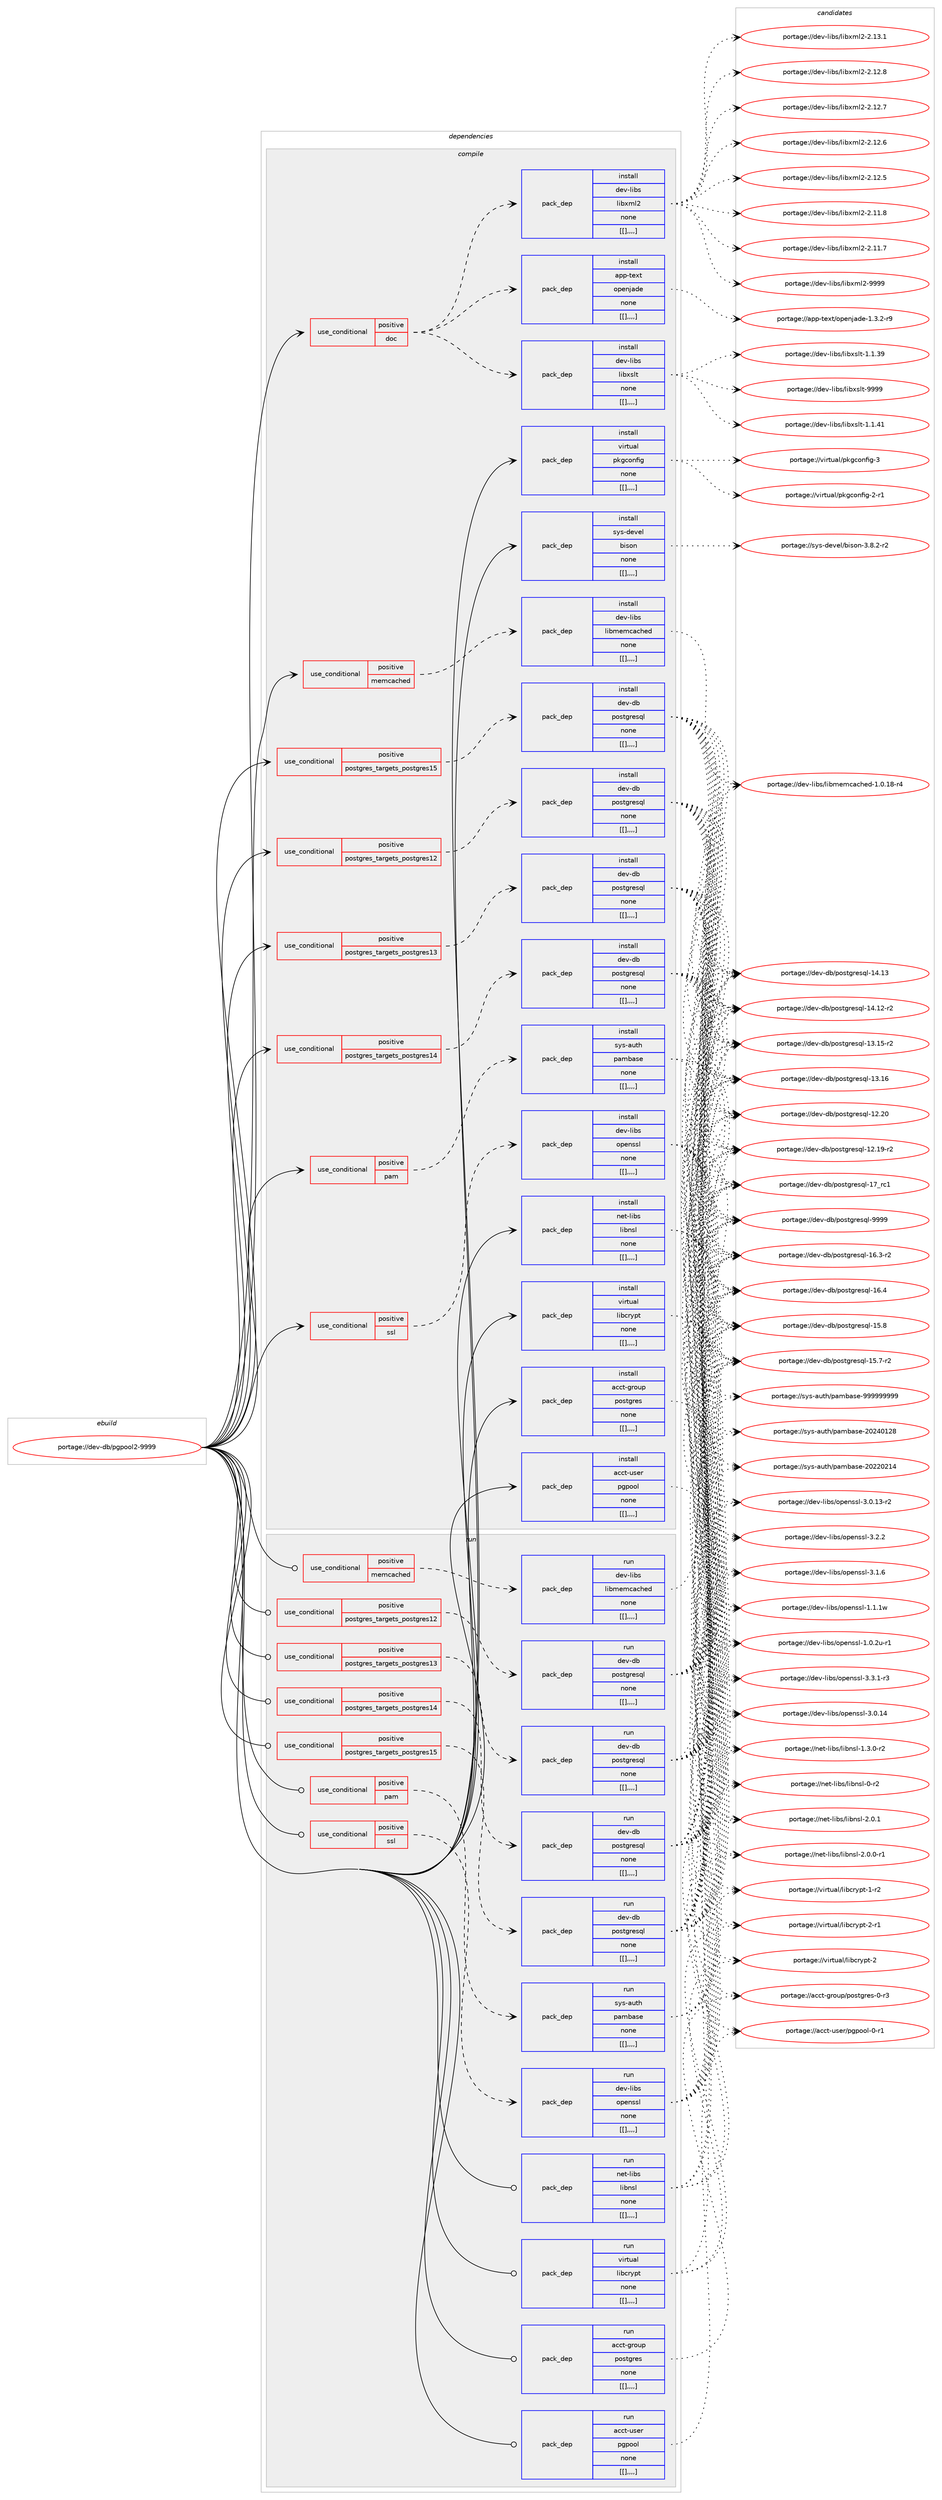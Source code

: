 digraph prolog {

# *************
# Graph options
# *************

newrank=true;
concentrate=true;
compound=true;
graph [rankdir=LR,fontname=Helvetica,fontsize=10,ranksep=1.5];#, ranksep=2.5, nodesep=0.2];
edge  [arrowhead=vee];
node  [fontname=Helvetica,fontsize=10];

# **********
# The ebuild
# **********

subgraph cluster_leftcol {
color=gray;
label=<<i>ebuild</i>>;
id [label="portage://dev-db/pgpool2-9999", color=red, width=4, href="../dev-db/pgpool2-9999.svg"];
}

# ****************
# The dependencies
# ****************

subgraph cluster_midcol {
color=gray;
label=<<i>dependencies</i>>;
subgraph cluster_compile {
fillcolor="#eeeeee";
style=filled;
label=<<i>compile</i>>;
subgraph cond18106 {
dependency68830 [label=<<TABLE BORDER="0" CELLBORDER="1" CELLSPACING="0" CELLPADDING="4"><TR><TD ROWSPAN="3" CELLPADDING="10">use_conditional</TD></TR><TR><TD>positive</TD></TR><TR><TD>doc</TD></TR></TABLE>>, shape=none, color=red];
subgraph pack49779 {
dependency68831 [label=<<TABLE BORDER="0" CELLBORDER="1" CELLSPACING="0" CELLPADDING="4" WIDTH="220"><TR><TD ROWSPAN="6" CELLPADDING="30">pack_dep</TD></TR><TR><TD WIDTH="110">install</TD></TR><TR><TD>app-text</TD></TR><TR><TD>openjade</TD></TR><TR><TD>none</TD></TR><TR><TD>[[],,,,]</TD></TR></TABLE>>, shape=none, color=blue];
}
dependency68830:e -> dependency68831:w [weight=20,style="dashed",arrowhead="vee"];
subgraph pack49780 {
dependency68832 [label=<<TABLE BORDER="0" CELLBORDER="1" CELLSPACING="0" CELLPADDING="4" WIDTH="220"><TR><TD ROWSPAN="6" CELLPADDING="30">pack_dep</TD></TR><TR><TD WIDTH="110">install</TD></TR><TR><TD>dev-libs</TD></TR><TR><TD>libxml2</TD></TR><TR><TD>none</TD></TR><TR><TD>[[],,,,]</TD></TR></TABLE>>, shape=none, color=blue];
}
dependency68830:e -> dependency68832:w [weight=20,style="dashed",arrowhead="vee"];
subgraph pack49781 {
dependency68833 [label=<<TABLE BORDER="0" CELLBORDER="1" CELLSPACING="0" CELLPADDING="4" WIDTH="220"><TR><TD ROWSPAN="6" CELLPADDING="30">pack_dep</TD></TR><TR><TD WIDTH="110">install</TD></TR><TR><TD>dev-libs</TD></TR><TR><TD>libxslt</TD></TR><TR><TD>none</TD></TR><TR><TD>[[],,,,]</TD></TR></TABLE>>, shape=none, color=blue];
}
dependency68830:e -> dependency68833:w [weight=20,style="dashed",arrowhead="vee"];
}
id:e -> dependency68830:w [weight=20,style="solid",arrowhead="vee"];
subgraph cond18107 {
dependency68834 [label=<<TABLE BORDER="0" CELLBORDER="1" CELLSPACING="0" CELLPADDING="4"><TR><TD ROWSPAN="3" CELLPADDING="10">use_conditional</TD></TR><TR><TD>positive</TD></TR><TR><TD>memcached</TD></TR></TABLE>>, shape=none, color=red];
subgraph pack49782 {
dependency68835 [label=<<TABLE BORDER="0" CELLBORDER="1" CELLSPACING="0" CELLPADDING="4" WIDTH="220"><TR><TD ROWSPAN="6" CELLPADDING="30">pack_dep</TD></TR><TR><TD WIDTH="110">install</TD></TR><TR><TD>dev-libs</TD></TR><TR><TD>libmemcached</TD></TR><TR><TD>none</TD></TR><TR><TD>[[],,,,]</TD></TR></TABLE>>, shape=none, color=blue];
}
dependency68834:e -> dependency68835:w [weight=20,style="dashed",arrowhead="vee"];
}
id:e -> dependency68834:w [weight=20,style="solid",arrowhead="vee"];
subgraph cond18108 {
dependency68836 [label=<<TABLE BORDER="0" CELLBORDER="1" CELLSPACING="0" CELLPADDING="4"><TR><TD ROWSPAN="3" CELLPADDING="10">use_conditional</TD></TR><TR><TD>positive</TD></TR><TR><TD>pam</TD></TR></TABLE>>, shape=none, color=red];
subgraph pack49783 {
dependency68837 [label=<<TABLE BORDER="0" CELLBORDER="1" CELLSPACING="0" CELLPADDING="4" WIDTH="220"><TR><TD ROWSPAN="6" CELLPADDING="30">pack_dep</TD></TR><TR><TD WIDTH="110">install</TD></TR><TR><TD>sys-auth</TD></TR><TR><TD>pambase</TD></TR><TR><TD>none</TD></TR><TR><TD>[[],,,,]</TD></TR></TABLE>>, shape=none, color=blue];
}
dependency68836:e -> dependency68837:w [weight=20,style="dashed",arrowhead="vee"];
}
id:e -> dependency68836:w [weight=20,style="solid",arrowhead="vee"];
subgraph cond18109 {
dependency68838 [label=<<TABLE BORDER="0" CELLBORDER="1" CELLSPACING="0" CELLPADDING="4"><TR><TD ROWSPAN="3" CELLPADDING="10">use_conditional</TD></TR><TR><TD>positive</TD></TR><TR><TD>postgres_targets_postgres12</TD></TR></TABLE>>, shape=none, color=red];
subgraph pack49784 {
dependency68839 [label=<<TABLE BORDER="0" CELLBORDER="1" CELLSPACING="0" CELLPADDING="4" WIDTH="220"><TR><TD ROWSPAN="6" CELLPADDING="30">pack_dep</TD></TR><TR><TD WIDTH="110">install</TD></TR><TR><TD>dev-db</TD></TR><TR><TD>postgresql</TD></TR><TR><TD>none</TD></TR><TR><TD>[[],,,,]</TD></TR></TABLE>>, shape=none, color=blue];
}
dependency68838:e -> dependency68839:w [weight=20,style="dashed",arrowhead="vee"];
}
id:e -> dependency68838:w [weight=20,style="solid",arrowhead="vee"];
subgraph cond18110 {
dependency68840 [label=<<TABLE BORDER="0" CELLBORDER="1" CELLSPACING="0" CELLPADDING="4"><TR><TD ROWSPAN="3" CELLPADDING="10">use_conditional</TD></TR><TR><TD>positive</TD></TR><TR><TD>postgres_targets_postgres13</TD></TR></TABLE>>, shape=none, color=red];
subgraph pack49785 {
dependency68841 [label=<<TABLE BORDER="0" CELLBORDER="1" CELLSPACING="0" CELLPADDING="4" WIDTH="220"><TR><TD ROWSPAN="6" CELLPADDING="30">pack_dep</TD></TR><TR><TD WIDTH="110">install</TD></TR><TR><TD>dev-db</TD></TR><TR><TD>postgresql</TD></TR><TR><TD>none</TD></TR><TR><TD>[[],,,,]</TD></TR></TABLE>>, shape=none, color=blue];
}
dependency68840:e -> dependency68841:w [weight=20,style="dashed",arrowhead="vee"];
}
id:e -> dependency68840:w [weight=20,style="solid",arrowhead="vee"];
subgraph cond18111 {
dependency68842 [label=<<TABLE BORDER="0" CELLBORDER="1" CELLSPACING="0" CELLPADDING="4"><TR><TD ROWSPAN="3" CELLPADDING="10">use_conditional</TD></TR><TR><TD>positive</TD></TR><TR><TD>postgres_targets_postgres14</TD></TR></TABLE>>, shape=none, color=red];
subgraph pack49786 {
dependency68843 [label=<<TABLE BORDER="0" CELLBORDER="1" CELLSPACING="0" CELLPADDING="4" WIDTH="220"><TR><TD ROWSPAN="6" CELLPADDING="30">pack_dep</TD></TR><TR><TD WIDTH="110">install</TD></TR><TR><TD>dev-db</TD></TR><TR><TD>postgresql</TD></TR><TR><TD>none</TD></TR><TR><TD>[[],,,,]</TD></TR></TABLE>>, shape=none, color=blue];
}
dependency68842:e -> dependency68843:w [weight=20,style="dashed",arrowhead="vee"];
}
id:e -> dependency68842:w [weight=20,style="solid",arrowhead="vee"];
subgraph cond18112 {
dependency68844 [label=<<TABLE BORDER="0" CELLBORDER="1" CELLSPACING="0" CELLPADDING="4"><TR><TD ROWSPAN="3" CELLPADDING="10">use_conditional</TD></TR><TR><TD>positive</TD></TR><TR><TD>postgres_targets_postgres15</TD></TR></TABLE>>, shape=none, color=red];
subgraph pack49787 {
dependency68845 [label=<<TABLE BORDER="0" CELLBORDER="1" CELLSPACING="0" CELLPADDING="4" WIDTH="220"><TR><TD ROWSPAN="6" CELLPADDING="30">pack_dep</TD></TR><TR><TD WIDTH="110">install</TD></TR><TR><TD>dev-db</TD></TR><TR><TD>postgresql</TD></TR><TR><TD>none</TD></TR><TR><TD>[[],,,,]</TD></TR></TABLE>>, shape=none, color=blue];
}
dependency68844:e -> dependency68845:w [weight=20,style="dashed",arrowhead="vee"];
}
id:e -> dependency68844:w [weight=20,style="solid",arrowhead="vee"];
subgraph cond18113 {
dependency68846 [label=<<TABLE BORDER="0" CELLBORDER="1" CELLSPACING="0" CELLPADDING="4"><TR><TD ROWSPAN="3" CELLPADDING="10">use_conditional</TD></TR><TR><TD>positive</TD></TR><TR><TD>ssl</TD></TR></TABLE>>, shape=none, color=red];
subgraph pack49788 {
dependency68847 [label=<<TABLE BORDER="0" CELLBORDER="1" CELLSPACING="0" CELLPADDING="4" WIDTH="220"><TR><TD ROWSPAN="6" CELLPADDING="30">pack_dep</TD></TR><TR><TD WIDTH="110">install</TD></TR><TR><TD>dev-libs</TD></TR><TR><TD>openssl</TD></TR><TR><TD>none</TD></TR><TR><TD>[[],,,,]</TD></TR></TABLE>>, shape=none, color=blue];
}
dependency68846:e -> dependency68847:w [weight=20,style="dashed",arrowhead="vee"];
}
id:e -> dependency68846:w [weight=20,style="solid",arrowhead="vee"];
subgraph pack49789 {
dependency68848 [label=<<TABLE BORDER="0" CELLBORDER="1" CELLSPACING="0" CELLPADDING="4" WIDTH="220"><TR><TD ROWSPAN="6" CELLPADDING="30">pack_dep</TD></TR><TR><TD WIDTH="110">install</TD></TR><TR><TD>acct-group</TD></TR><TR><TD>postgres</TD></TR><TR><TD>none</TD></TR><TR><TD>[[],,,,]</TD></TR></TABLE>>, shape=none, color=blue];
}
id:e -> dependency68848:w [weight=20,style="solid",arrowhead="vee"];
subgraph pack49790 {
dependency68849 [label=<<TABLE BORDER="0" CELLBORDER="1" CELLSPACING="0" CELLPADDING="4" WIDTH="220"><TR><TD ROWSPAN="6" CELLPADDING="30">pack_dep</TD></TR><TR><TD WIDTH="110">install</TD></TR><TR><TD>acct-user</TD></TR><TR><TD>pgpool</TD></TR><TR><TD>none</TD></TR><TR><TD>[[],,,,]</TD></TR></TABLE>>, shape=none, color=blue];
}
id:e -> dependency68849:w [weight=20,style="solid",arrowhead="vee"];
subgraph pack49791 {
dependency68850 [label=<<TABLE BORDER="0" CELLBORDER="1" CELLSPACING="0" CELLPADDING="4" WIDTH="220"><TR><TD ROWSPAN="6" CELLPADDING="30">pack_dep</TD></TR><TR><TD WIDTH="110">install</TD></TR><TR><TD>net-libs</TD></TR><TR><TD>libnsl</TD></TR><TR><TD>none</TD></TR><TR><TD>[[],,,,]</TD></TR></TABLE>>, shape=none, color=blue];
}
id:e -> dependency68850:w [weight=20,style="solid",arrowhead="vee"];
subgraph pack49792 {
dependency68851 [label=<<TABLE BORDER="0" CELLBORDER="1" CELLSPACING="0" CELLPADDING="4" WIDTH="220"><TR><TD ROWSPAN="6" CELLPADDING="30">pack_dep</TD></TR><TR><TD WIDTH="110">install</TD></TR><TR><TD>sys-devel</TD></TR><TR><TD>bison</TD></TR><TR><TD>none</TD></TR><TR><TD>[[],,,,]</TD></TR></TABLE>>, shape=none, color=blue];
}
id:e -> dependency68851:w [weight=20,style="solid",arrowhead="vee"];
subgraph pack49793 {
dependency68852 [label=<<TABLE BORDER="0" CELLBORDER="1" CELLSPACING="0" CELLPADDING="4" WIDTH="220"><TR><TD ROWSPAN="6" CELLPADDING="30">pack_dep</TD></TR><TR><TD WIDTH="110">install</TD></TR><TR><TD>virtual</TD></TR><TR><TD>libcrypt</TD></TR><TR><TD>none</TD></TR><TR><TD>[[],,,,]</TD></TR></TABLE>>, shape=none, color=blue];
}
id:e -> dependency68852:w [weight=20,style="solid",arrowhead="vee"];
subgraph pack49794 {
dependency68853 [label=<<TABLE BORDER="0" CELLBORDER="1" CELLSPACING="0" CELLPADDING="4" WIDTH="220"><TR><TD ROWSPAN="6" CELLPADDING="30">pack_dep</TD></TR><TR><TD WIDTH="110">install</TD></TR><TR><TD>virtual</TD></TR><TR><TD>pkgconfig</TD></TR><TR><TD>none</TD></TR><TR><TD>[[],,,,]</TD></TR></TABLE>>, shape=none, color=blue];
}
id:e -> dependency68853:w [weight=20,style="solid",arrowhead="vee"];
}
subgraph cluster_compileandrun {
fillcolor="#eeeeee";
style=filled;
label=<<i>compile and run</i>>;
}
subgraph cluster_run {
fillcolor="#eeeeee";
style=filled;
label=<<i>run</i>>;
subgraph cond18114 {
dependency68854 [label=<<TABLE BORDER="0" CELLBORDER="1" CELLSPACING="0" CELLPADDING="4"><TR><TD ROWSPAN="3" CELLPADDING="10">use_conditional</TD></TR><TR><TD>positive</TD></TR><TR><TD>memcached</TD></TR></TABLE>>, shape=none, color=red];
subgraph pack49795 {
dependency68855 [label=<<TABLE BORDER="0" CELLBORDER="1" CELLSPACING="0" CELLPADDING="4" WIDTH="220"><TR><TD ROWSPAN="6" CELLPADDING="30">pack_dep</TD></TR><TR><TD WIDTH="110">run</TD></TR><TR><TD>dev-libs</TD></TR><TR><TD>libmemcached</TD></TR><TR><TD>none</TD></TR><TR><TD>[[],,,,]</TD></TR></TABLE>>, shape=none, color=blue];
}
dependency68854:e -> dependency68855:w [weight=20,style="dashed",arrowhead="vee"];
}
id:e -> dependency68854:w [weight=20,style="solid",arrowhead="odot"];
subgraph cond18115 {
dependency68856 [label=<<TABLE BORDER="0" CELLBORDER="1" CELLSPACING="0" CELLPADDING="4"><TR><TD ROWSPAN="3" CELLPADDING="10">use_conditional</TD></TR><TR><TD>positive</TD></TR><TR><TD>pam</TD></TR></TABLE>>, shape=none, color=red];
subgraph pack49796 {
dependency68857 [label=<<TABLE BORDER="0" CELLBORDER="1" CELLSPACING="0" CELLPADDING="4" WIDTH="220"><TR><TD ROWSPAN="6" CELLPADDING="30">pack_dep</TD></TR><TR><TD WIDTH="110">run</TD></TR><TR><TD>sys-auth</TD></TR><TR><TD>pambase</TD></TR><TR><TD>none</TD></TR><TR><TD>[[],,,,]</TD></TR></TABLE>>, shape=none, color=blue];
}
dependency68856:e -> dependency68857:w [weight=20,style="dashed",arrowhead="vee"];
}
id:e -> dependency68856:w [weight=20,style="solid",arrowhead="odot"];
subgraph cond18116 {
dependency68858 [label=<<TABLE BORDER="0" CELLBORDER="1" CELLSPACING="0" CELLPADDING="4"><TR><TD ROWSPAN="3" CELLPADDING="10">use_conditional</TD></TR><TR><TD>positive</TD></TR><TR><TD>postgres_targets_postgres12</TD></TR></TABLE>>, shape=none, color=red];
subgraph pack49797 {
dependency68859 [label=<<TABLE BORDER="0" CELLBORDER="1" CELLSPACING="0" CELLPADDING="4" WIDTH="220"><TR><TD ROWSPAN="6" CELLPADDING="30">pack_dep</TD></TR><TR><TD WIDTH="110">run</TD></TR><TR><TD>dev-db</TD></TR><TR><TD>postgresql</TD></TR><TR><TD>none</TD></TR><TR><TD>[[],,,,]</TD></TR></TABLE>>, shape=none, color=blue];
}
dependency68858:e -> dependency68859:w [weight=20,style="dashed",arrowhead="vee"];
}
id:e -> dependency68858:w [weight=20,style="solid",arrowhead="odot"];
subgraph cond18117 {
dependency68860 [label=<<TABLE BORDER="0" CELLBORDER="1" CELLSPACING="0" CELLPADDING="4"><TR><TD ROWSPAN="3" CELLPADDING="10">use_conditional</TD></TR><TR><TD>positive</TD></TR><TR><TD>postgres_targets_postgres13</TD></TR></TABLE>>, shape=none, color=red];
subgraph pack49798 {
dependency68861 [label=<<TABLE BORDER="0" CELLBORDER="1" CELLSPACING="0" CELLPADDING="4" WIDTH="220"><TR><TD ROWSPAN="6" CELLPADDING="30">pack_dep</TD></TR><TR><TD WIDTH="110">run</TD></TR><TR><TD>dev-db</TD></TR><TR><TD>postgresql</TD></TR><TR><TD>none</TD></TR><TR><TD>[[],,,,]</TD></TR></TABLE>>, shape=none, color=blue];
}
dependency68860:e -> dependency68861:w [weight=20,style="dashed",arrowhead="vee"];
}
id:e -> dependency68860:w [weight=20,style="solid",arrowhead="odot"];
subgraph cond18118 {
dependency68862 [label=<<TABLE BORDER="0" CELLBORDER="1" CELLSPACING="0" CELLPADDING="4"><TR><TD ROWSPAN="3" CELLPADDING="10">use_conditional</TD></TR><TR><TD>positive</TD></TR><TR><TD>postgres_targets_postgres14</TD></TR></TABLE>>, shape=none, color=red];
subgraph pack49799 {
dependency68863 [label=<<TABLE BORDER="0" CELLBORDER="1" CELLSPACING="0" CELLPADDING="4" WIDTH="220"><TR><TD ROWSPAN="6" CELLPADDING="30">pack_dep</TD></TR><TR><TD WIDTH="110">run</TD></TR><TR><TD>dev-db</TD></TR><TR><TD>postgresql</TD></TR><TR><TD>none</TD></TR><TR><TD>[[],,,,]</TD></TR></TABLE>>, shape=none, color=blue];
}
dependency68862:e -> dependency68863:w [weight=20,style="dashed",arrowhead="vee"];
}
id:e -> dependency68862:w [weight=20,style="solid",arrowhead="odot"];
subgraph cond18119 {
dependency68864 [label=<<TABLE BORDER="0" CELLBORDER="1" CELLSPACING="0" CELLPADDING="4"><TR><TD ROWSPAN="3" CELLPADDING="10">use_conditional</TD></TR><TR><TD>positive</TD></TR><TR><TD>postgres_targets_postgres15</TD></TR></TABLE>>, shape=none, color=red];
subgraph pack49800 {
dependency68865 [label=<<TABLE BORDER="0" CELLBORDER="1" CELLSPACING="0" CELLPADDING="4" WIDTH="220"><TR><TD ROWSPAN="6" CELLPADDING="30">pack_dep</TD></TR><TR><TD WIDTH="110">run</TD></TR><TR><TD>dev-db</TD></TR><TR><TD>postgresql</TD></TR><TR><TD>none</TD></TR><TR><TD>[[],,,,]</TD></TR></TABLE>>, shape=none, color=blue];
}
dependency68864:e -> dependency68865:w [weight=20,style="dashed",arrowhead="vee"];
}
id:e -> dependency68864:w [weight=20,style="solid",arrowhead="odot"];
subgraph cond18120 {
dependency68866 [label=<<TABLE BORDER="0" CELLBORDER="1" CELLSPACING="0" CELLPADDING="4"><TR><TD ROWSPAN="3" CELLPADDING="10">use_conditional</TD></TR><TR><TD>positive</TD></TR><TR><TD>ssl</TD></TR></TABLE>>, shape=none, color=red];
subgraph pack49801 {
dependency68867 [label=<<TABLE BORDER="0" CELLBORDER="1" CELLSPACING="0" CELLPADDING="4" WIDTH="220"><TR><TD ROWSPAN="6" CELLPADDING="30">pack_dep</TD></TR><TR><TD WIDTH="110">run</TD></TR><TR><TD>dev-libs</TD></TR><TR><TD>openssl</TD></TR><TR><TD>none</TD></TR><TR><TD>[[],,,,]</TD></TR></TABLE>>, shape=none, color=blue];
}
dependency68866:e -> dependency68867:w [weight=20,style="dashed",arrowhead="vee"];
}
id:e -> dependency68866:w [weight=20,style="solid",arrowhead="odot"];
subgraph pack49802 {
dependency68868 [label=<<TABLE BORDER="0" CELLBORDER="1" CELLSPACING="0" CELLPADDING="4" WIDTH="220"><TR><TD ROWSPAN="6" CELLPADDING="30">pack_dep</TD></TR><TR><TD WIDTH="110">run</TD></TR><TR><TD>acct-group</TD></TR><TR><TD>postgres</TD></TR><TR><TD>none</TD></TR><TR><TD>[[],,,,]</TD></TR></TABLE>>, shape=none, color=blue];
}
id:e -> dependency68868:w [weight=20,style="solid",arrowhead="odot"];
subgraph pack49803 {
dependency68869 [label=<<TABLE BORDER="0" CELLBORDER="1" CELLSPACING="0" CELLPADDING="4" WIDTH="220"><TR><TD ROWSPAN="6" CELLPADDING="30">pack_dep</TD></TR><TR><TD WIDTH="110">run</TD></TR><TR><TD>acct-user</TD></TR><TR><TD>pgpool</TD></TR><TR><TD>none</TD></TR><TR><TD>[[],,,,]</TD></TR></TABLE>>, shape=none, color=blue];
}
id:e -> dependency68869:w [weight=20,style="solid",arrowhead="odot"];
subgraph pack49804 {
dependency68870 [label=<<TABLE BORDER="0" CELLBORDER="1" CELLSPACING="0" CELLPADDING="4" WIDTH="220"><TR><TD ROWSPAN="6" CELLPADDING="30">pack_dep</TD></TR><TR><TD WIDTH="110">run</TD></TR><TR><TD>net-libs</TD></TR><TR><TD>libnsl</TD></TR><TR><TD>none</TD></TR><TR><TD>[[],,,,]</TD></TR></TABLE>>, shape=none, color=blue];
}
id:e -> dependency68870:w [weight=20,style="solid",arrowhead="odot"];
subgraph pack49805 {
dependency68871 [label=<<TABLE BORDER="0" CELLBORDER="1" CELLSPACING="0" CELLPADDING="4" WIDTH="220"><TR><TD ROWSPAN="6" CELLPADDING="30">pack_dep</TD></TR><TR><TD WIDTH="110">run</TD></TR><TR><TD>virtual</TD></TR><TR><TD>libcrypt</TD></TR><TR><TD>none</TD></TR><TR><TD>[[],,,,]</TD></TR></TABLE>>, shape=none, color=blue];
}
id:e -> dependency68871:w [weight=20,style="solid",arrowhead="odot"];
}
}

# **************
# The candidates
# **************

subgraph cluster_choices {
rank=same;
color=gray;
label=<<i>candidates</i>>;

subgraph choice49779 {
color=black;
nodesep=1;
choice971121124511610112011647111112101110106971001014549465146504511457 [label="portage://app-text/openjade-1.3.2-r9", color=red, width=4,href="../app-text/openjade-1.3.2-r9.svg"];
dependency68831:e -> choice971121124511610112011647111112101110106971001014549465146504511457:w [style=dotted,weight="100"];
}
subgraph choice49780 {
color=black;
nodesep=1;
choice10010111845108105981154710810598120109108504557575757 [label="portage://dev-libs/libxml2-9999", color=red, width=4,href="../dev-libs/libxml2-9999.svg"];
choice100101118451081059811547108105981201091085045504649514649 [label="portage://dev-libs/libxml2-2.13.1", color=red, width=4,href="../dev-libs/libxml2-2.13.1.svg"];
choice100101118451081059811547108105981201091085045504649504656 [label="portage://dev-libs/libxml2-2.12.8", color=red, width=4,href="../dev-libs/libxml2-2.12.8.svg"];
choice100101118451081059811547108105981201091085045504649504655 [label="portage://dev-libs/libxml2-2.12.7", color=red, width=4,href="../dev-libs/libxml2-2.12.7.svg"];
choice100101118451081059811547108105981201091085045504649504654 [label="portage://dev-libs/libxml2-2.12.6", color=red, width=4,href="../dev-libs/libxml2-2.12.6.svg"];
choice100101118451081059811547108105981201091085045504649504653 [label="portage://dev-libs/libxml2-2.12.5", color=red, width=4,href="../dev-libs/libxml2-2.12.5.svg"];
choice100101118451081059811547108105981201091085045504649494656 [label="portage://dev-libs/libxml2-2.11.8", color=red, width=4,href="../dev-libs/libxml2-2.11.8.svg"];
choice100101118451081059811547108105981201091085045504649494655 [label="portage://dev-libs/libxml2-2.11.7", color=red, width=4,href="../dev-libs/libxml2-2.11.7.svg"];
dependency68832:e -> choice10010111845108105981154710810598120109108504557575757:w [style=dotted,weight="100"];
dependency68832:e -> choice100101118451081059811547108105981201091085045504649514649:w [style=dotted,weight="100"];
dependency68832:e -> choice100101118451081059811547108105981201091085045504649504656:w [style=dotted,weight="100"];
dependency68832:e -> choice100101118451081059811547108105981201091085045504649504655:w [style=dotted,weight="100"];
dependency68832:e -> choice100101118451081059811547108105981201091085045504649504654:w [style=dotted,weight="100"];
dependency68832:e -> choice100101118451081059811547108105981201091085045504649504653:w [style=dotted,weight="100"];
dependency68832:e -> choice100101118451081059811547108105981201091085045504649494656:w [style=dotted,weight="100"];
dependency68832:e -> choice100101118451081059811547108105981201091085045504649494655:w [style=dotted,weight="100"];
}
subgraph choice49781 {
color=black;
nodesep=1;
choice100101118451081059811547108105981201151081164557575757 [label="portage://dev-libs/libxslt-9999", color=red, width=4,href="../dev-libs/libxslt-9999.svg"];
choice1001011184510810598115471081059812011510811645494649465249 [label="portage://dev-libs/libxslt-1.1.41", color=red, width=4,href="../dev-libs/libxslt-1.1.41.svg"];
choice1001011184510810598115471081059812011510811645494649465157 [label="portage://dev-libs/libxslt-1.1.39", color=red, width=4,href="../dev-libs/libxslt-1.1.39.svg"];
dependency68833:e -> choice100101118451081059811547108105981201151081164557575757:w [style=dotted,weight="100"];
dependency68833:e -> choice1001011184510810598115471081059812011510811645494649465249:w [style=dotted,weight="100"];
dependency68833:e -> choice1001011184510810598115471081059812011510811645494649465157:w [style=dotted,weight="100"];
}
subgraph choice49782 {
color=black;
nodesep=1;
choice10010111845108105981154710810598109101109999799104101100454946484649564511452 [label="portage://dev-libs/libmemcached-1.0.18-r4", color=red, width=4,href="../dev-libs/libmemcached-1.0.18-r4.svg"];
dependency68835:e -> choice10010111845108105981154710810598109101109999799104101100454946484649564511452:w [style=dotted,weight="100"];
}
subgraph choice49783 {
color=black;
nodesep=1;
choice11512111545971171161044711297109989711510145575757575757575757 [label="portage://sys-auth/pambase-999999999", color=red, width=4,href="../sys-auth/pambase-999999999.svg"];
choice115121115459711711610447112971099897115101455048505248495056 [label="portage://sys-auth/pambase-20240128", color=red, width=4,href="../sys-auth/pambase-20240128.svg"];
choice115121115459711711610447112971099897115101455048505048504952 [label="portage://sys-auth/pambase-20220214", color=red, width=4,href="../sys-auth/pambase-20220214.svg"];
dependency68837:e -> choice11512111545971171161044711297109989711510145575757575757575757:w [style=dotted,weight="100"];
dependency68837:e -> choice115121115459711711610447112971099897115101455048505248495056:w [style=dotted,weight="100"];
dependency68837:e -> choice115121115459711711610447112971099897115101455048505048504952:w [style=dotted,weight="100"];
}
subgraph choice49784 {
color=black;
nodesep=1;
choice1001011184510098471121111151161031141011151131084557575757 [label="portage://dev-db/postgresql-9999", color=red, width=4,href="../dev-db/postgresql-9999.svg"];
choice100101118451009847112111115116103114101115113108454955951149949 [label="portage://dev-db/postgresql-17_rc1", color=red, width=4,href="../dev-db/postgresql-17_rc1.svg"];
choice1001011184510098471121111151161031141011151131084549544652 [label="portage://dev-db/postgresql-16.4", color=red, width=4,href="../dev-db/postgresql-16.4.svg"];
choice10010111845100984711211111511610311410111511310845495446514511450 [label="portage://dev-db/postgresql-16.3-r2", color=red, width=4,href="../dev-db/postgresql-16.3-r2.svg"];
choice1001011184510098471121111151161031141011151131084549534656 [label="portage://dev-db/postgresql-15.8", color=red, width=4,href="../dev-db/postgresql-15.8.svg"];
choice10010111845100984711211111511610311410111511310845495346554511450 [label="portage://dev-db/postgresql-15.7-r2", color=red, width=4,href="../dev-db/postgresql-15.7-r2.svg"];
choice100101118451009847112111115116103114101115113108454952464951 [label="portage://dev-db/postgresql-14.13", color=red, width=4,href="../dev-db/postgresql-14.13.svg"];
choice1001011184510098471121111151161031141011151131084549524649504511450 [label="portage://dev-db/postgresql-14.12-r2", color=red, width=4,href="../dev-db/postgresql-14.12-r2.svg"];
choice100101118451009847112111115116103114101115113108454951464954 [label="portage://dev-db/postgresql-13.16", color=red, width=4,href="../dev-db/postgresql-13.16.svg"];
choice1001011184510098471121111151161031141011151131084549514649534511450 [label="portage://dev-db/postgresql-13.15-r2", color=red, width=4,href="../dev-db/postgresql-13.15-r2.svg"];
choice100101118451009847112111115116103114101115113108454950465048 [label="portage://dev-db/postgresql-12.20", color=red, width=4,href="../dev-db/postgresql-12.20.svg"];
choice1001011184510098471121111151161031141011151131084549504649574511450 [label="portage://dev-db/postgresql-12.19-r2", color=red, width=4,href="../dev-db/postgresql-12.19-r2.svg"];
dependency68839:e -> choice1001011184510098471121111151161031141011151131084557575757:w [style=dotted,weight="100"];
dependency68839:e -> choice100101118451009847112111115116103114101115113108454955951149949:w [style=dotted,weight="100"];
dependency68839:e -> choice1001011184510098471121111151161031141011151131084549544652:w [style=dotted,weight="100"];
dependency68839:e -> choice10010111845100984711211111511610311410111511310845495446514511450:w [style=dotted,weight="100"];
dependency68839:e -> choice1001011184510098471121111151161031141011151131084549534656:w [style=dotted,weight="100"];
dependency68839:e -> choice10010111845100984711211111511610311410111511310845495346554511450:w [style=dotted,weight="100"];
dependency68839:e -> choice100101118451009847112111115116103114101115113108454952464951:w [style=dotted,weight="100"];
dependency68839:e -> choice1001011184510098471121111151161031141011151131084549524649504511450:w [style=dotted,weight="100"];
dependency68839:e -> choice100101118451009847112111115116103114101115113108454951464954:w [style=dotted,weight="100"];
dependency68839:e -> choice1001011184510098471121111151161031141011151131084549514649534511450:w [style=dotted,weight="100"];
dependency68839:e -> choice100101118451009847112111115116103114101115113108454950465048:w [style=dotted,weight="100"];
dependency68839:e -> choice1001011184510098471121111151161031141011151131084549504649574511450:w [style=dotted,weight="100"];
}
subgraph choice49785 {
color=black;
nodesep=1;
choice1001011184510098471121111151161031141011151131084557575757 [label="portage://dev-db/postgresql-9999", color=red, width=4,href="../dev-db/postgresql-9999.svg"];
choice100101118451009847112111115116103114101115113108454955951149949 [label="portage://dev-db/postgresql-17_rc1", color=red, width=4,href="../dev-db/postgresql-17_rc1.svg"];
choice1001011184510098471121111151161031141011151131084549544652 [label="portage://dev-db/postgresql-16.4", color=red, width=4,href="../dev-db/postgresql-16.4.svg"];
choice10010111845100984711211111511610311410111511310845495446514511450 [label="portage://dev-db/postgresql-16.3-r2", color=red, width=4,href="../dev-db/postgresql-16.3-r2.svg"];
choice1001011184510098471121111151161031141011151131084549534656 [label="portage://dev-db/postgresql-15.8", color=red, width=4,href="../dev-db/postgresql-15.8.svg"];
choice10010111845100984711211111511610311410111511310845495346554511450 [label="portage://dev-db/postgresql-15.7-r2", color=red, width=4,href="../dev-db/postgresql-15.7-r2.svg"];
choice100101118451009847112111115116103114101115113108454952464951 [label="portage://dev-db/postgresql-14.13", color=red, width=4,href="../dev-db/postgresql-14.13.svg"];
choice1001011184510098471121111151161031141011151131084549524649504511450 [label="portage://dev-db/postgresql-14.12-r2", color=red, width=4,href="../dev-db/postgresql-14.12-r2.svg"];
choice100101118451009847112111115116103114101115113108454951464954 [label="portage://dev-db/postgresql-13.16", color=red, width=4,href="../dev-db/postgresql-13.16.svg"];
choice1001011184510098471121111151161031141011151131084549514649534511450 [label="portage://dev-db/postgresql-13.15-r2", color=red, width=4,href="../dev-db/postgresql-13.15-r2.svg"];
choice100101118451009847112111115116103114101115113108454950465048 [label="portage://dev-db/postgresql-12.20", color=red, width=4,href="../dev-db/postgresql-12.20.svg"];
choice1001011184510098471121111151161031141011151131084549504649574511450 [label="portage://dev-db/postgresql-12.19-r2", color=red, width=4,href="../dev-db/postgresql-12.19-r2.svg"];
dependency68841:e -> choice1001011184510098471121111151161031141011151131084557575757:w [style=dotted,weight="100"];
dependency68841:e -> choice100101118451009847112111115116103114101115113108454955951149949:w [style=dotted,weight="100"];
dependency68841:e -> choice1001011184510098471121111151161031141011151131084549544652:w [style=dotted,weight="100"];
dependency68841:e -> choice10010111845100984711211111511610311410111511310845495446514511450:w [style=dotted,weight="100"];
dependency68841:e -> choice1001011184510098471121111151161031141011151131084549534656:w [style=dotted,weight="100"];
dependency68841:e -> choice10010111845100984711211111511610311410111511310845495346554511450:w [style=dotted,weight="100"];
dependency68841:e -> choice100101118451009847112111115116103114101115113108454952464951:w [style=dotted,weight="100"];
dependency68841:e -> choice1001011184510098471121111151161031141011151131084549524649504511450:w [style=dotted,weight="100"];
dependency68841:e -> choice100101118451009847112111115116103114101115113108454951464954:w [style=dotted,weight="100"];
dependency68841:e -> choice1001011184510098471121111151161031141011151131084549514649534511450:w [style=dotted,weight="100"];
dependency68841:e -> choice100101118451009847112111115116103114101115113108454950465048:w [style=dotted,weight="100"];
dependency68841:e -> choice1001011184510098471121111151161031141011151131084549504649574511450:w [style=dotted,weight="100"];
}
subgraph choice49786 {
color=black;
nodesep=1;
choice1001011184510098471121111151161031141011151131084557575757 [label="portage://dev-db/postgresql-9999", color=red, width=4,href="../dev-db/postgresql-9999.svg"];
choice100101118451009847112111115116103114101115113108454955951149949 [label="portage://dev-db/postgresql-17_rc1", color=red, width=4,href="../dev-db/postgresql-17_rc1.svg"];
choice1001011184510098471121111151161031141011151131084549544652 [label="portage://dev-db/postgresql-16.4", color=red, width=4,href="../dev-db/postgresql-16.4.svg"];
choice10010111845100984711211111511610311410111511310845495446514511450 [label="portage://dev-db/postgresql-16.3-r2", color=red, width=4,href="../dev-db/postgresql-16.3-r2.svg"];
choice1001011184510098471121111151161031141011151131084549534656 [label="portage://dev-db/postgresql-15.8", color=red, width=4,href="../dev-db/postgresql-15.8.svg"];
choice10010111845100984711211111511610311410111511310845495346554511450 [label="portage://dev-db/postgresql-15.7-r2", color=red, width=4,href="../dev-db/postgresql-15.7-r2.svg"];
choice100101118451009847112111115116103114101115113108454952464951 [label="portage://dev-db/postgresql-14.13", color=red, width=4,href="../dev-db/postgresql-14.13.svg"];
choice1001011184510098471121111151161031141011151131084549524649504511450 [label="portage://dev-db/postgresql-14.12-r2", color=red, width=4,href="../dev-db/postgresql-14.12-r2.svg"];
choice100101118451009847112111115116103114101115113108454951464954 [label="portage://dev-db/postgresql-13.16", color=red, width=4,href="../dev-db/postgresql-13.16.svg"];
choice1001011184510098471121111151161031141011151131084549514649534511450 [label="portage://dev-db/postgresql-13.15-r2", color=red, width=4,href="../dev-db/postgresql-13.15-r2.svg"];
choice100101118451009847112111115116103114101115113108454950465048 [label="portage://dev-db/postgresql-12.20", color=red, width=4,href="../dev-db/postgresql-12.20.svg"];
choice1001011184510098471121111151161031141011151131084549504649574511450 [label="portage://dev-db/postgresql-12.19-r2", color=red, width=4,href="../dev-db/postgresql-12.19-r2.svg"];
dependency68843:e -> choice1001011184510098471121111151161031141011151131084557575757:w [style=dotted,weight="100"];
dependency68843:e -> choice100101118451009847112111115116103114101115113108454955951149949:w [style=dotted,weight="100"];
dependency68843:e -> choice1001011184510098471121111151161031141011151131084549544652:w [style=dotted,weight="100"];
dependency68843:e -> choice10010111845100984711211111511610311410111511310845495446514511450:w [style=dotted,weight="100"];
dependency68843:e -> choice1001011184510098471121111151161031141011151131084549534656:w [style=dotted,weight="100"];
dependency68843:e -> choice10010111845100984711211111511610311410111511310845495346554511450:w [style=dotted,weight="100"];
dependency68843:e -> choice100101118451009847112111115116103114101115113108454952464951:w [style=dotted,weight="100"];
dependency68843:e -> choice1001011184510098471121111151161031141011151131084549524649504511450:w [style=dotted,weight="100"];
dependency68843:e -> choice100101118451009847112111115116103114101115113108454951464954:w [style=dotted,weight="100"];
dependency68843:e -> choice1001011184510098471121111151161031141011151131084549514649534511450:w [style=dotted,weight="100"];
dependency68843:e -> choice100101118451009847112111115116103114101115113108454950465048:w [style=dotted,weight="100"];
dependency68843:e -> choice1001011184510098471121111151161031141011151131084549504649574511450:w [style=dotted,weight="100"];
}
subgraph choice49787 {
color=black;
nodesep=1;
choice1001011184510098471121111151161031141011151131084557575757 [label="portage://dev-db/postgresql-9999", color=red, width=4,href="../dev-db/postgresql-9999.svg"];
choice100101118451009847112111115116103114101115113108454955951149949 [label="portage://dev-db/postgresql-17_rc1", color=red, width=4,href="../dev-db/postgresql-17_rc1.svg"];
choice1001011184510098471121111151161031141011151131084549544652 [label="portage://dev-db/postgresql-16.4", color=red, width=4,href="../dev-db/postgresql-16.4.svg"];
choice10010111845100984711211111511610311410111511310845495446514511450 [label="portage://dev-db/postgresql-16.3-r2", color=red, width=4,href="../dev-db/postgresql-16.3-r2.svg"];
choice1001011184510098471121111151161031141011151131084549534656 [label="portage://dev-db/postgresql-15.8", color=red, width=4,href="../dev-db/postgresql-15.8.svg"];
choice10010111845100984711211111511610311410111511310845495346554511450 [label="portage://dev-db/postgresql-15.7-r2", color=red, width=4,href="../dev-db/postgresql-15.7-r2.svg"];
choice100101118451009847112111115116103114101115113108454952464951 [label="portage://dev-db/postgresql-14.13", color=red, width=4,href="../dev-db/postgresql-14.13.svg"];
choice1001011184510098471121111151161031141011151131084549524649504511450 [label="portage://dev-db/postgresql-14.12-r2", color=red, width=4,href="../dev-db/postgresql-14.12-r2.svg"];
choice100101118451009847112111115116103114101115113108454951464954 [label="portage://dev-db/postgresql-13.16", color=red, width=4,href="../dev-db/postgresql-13.16.svg"];
choice1001011184510098471121111151161031141011151131084549514649534511450 [label="portage://dev-db/postgresql-13.15-r2", color=red, width=4,href="../dev-db/postgresql-13.15-r2.svg"];
choice100101118451009847112111115116103114101115113108454950465048 [label="portage://dev-db/postgresql-12.20", color=red, width=4,href="../dev-db/postgresql-12.20.svg"];
choice1001011184510098471121111151161031141011151131084549504649574511450 [label="portage://dev-db/postgresql-12.19-r2", color=red, width=4,href="../dev-db/postgresql-12.19-r2.svg"];
dependency68845:e -> choice1001011184510098471121111151161031141011151131084557575757:w [style=dotted,weight="100"];
dependency68845:e -> choice100101118451009847112111115116103114101115113108454955951149949:w [style=dotted,weight="100"];
dependency68845:e -> choice1001011184510098471121111151161031141011151131084549544652:w [style=dotted,weight="100"];
dependency68845:e -> choice10010111845100984711211111511610311410111511310845495446514511450:w [style=dotted,weight="100"];
dependency68845:e -> choice1001011184510098471121111151161031141011151131084549534656:w [style=dotted,weight="100"];
dependency68845:e -> choice10010111845100984711211111511610311410111511310845495346554511450:w [style=dotted,weight="100"];
dependency68845:e -> choice100101118451009847112111115116103114101115113108454952464951:w [style=dotted,weight="100"];
dependency68845:e -> choice1001011184510098471121111151161031141011151131084549524649504511450:w [style=dotted,weight="100"];
dependency68845:e -> choice100101118451009847112111115116103114101115113108454951464954:w [style=dotted,weight="100"];
dependency68845:e -> choice1001011184510098471121111151161031141011151131084549514649534511450:w [style=dotted,weight="100"];
dependency68845:e -> choice100101118451009847112111115116103114101115113108454950465048:w [style=dotted,weight="100"];
dependency68845:e -> choice1001011184510098471121111151161031141011151131084549504649574511450:w [style=dotted,weight="100"];
}
subgraph choice49788 {
color=black;
nodesep=1;
choice1001011184510810598115471111121011101151151084551465146494511451 [label="portage://dev-libs/openssl-3.3.1-r3", color=red, width=4,href="../dev-libs/openssl-3.3.1-r3.svg"];
choice100101118451081059811547111112101110115115108455146504650 [label="portage://dev-libs/openssl-3.2.2", color=red, width=4,href="../dev-libs/openssl-3.2.2.svg"];
choice100101118451081059811547111112101110115115108455146494654 [label="portage://dev-libs/openssl-3.1.6", color=red, width=4,href="../dev-libs/openssl-3.1.6.svg"];
choice10010111845108105981154711111210111011511510845514648464952 [label="portage://dev-libs/openssl-3.0.14", color=red, width=4,href="../dev-libs/openssl-3.0.14.svg"];
choice100101118451081059811547111112101110115115108455146484649514511450 [label="portage://dev-libs/openssl-3.0.13-r2", color=red, width=4,href="../dev-libs/openssl-3.0.13-r2.svg"];
choice100101118451081059811547111112101110115115108454946494649119 [label="portage://dev-libs/openssl-1.1.1w", color=red, width=4,href="../dev-libs/openssl-1.1.1w.svg"];
choice1001011184510810598115471111121011101151151084549464846501174511449 [label="portage://dev-libs/openssl-1.0.2u-r1", color=red, width=4,href="../dev-libs/openssl-1.0.2u-r1.svg"];
dependency68847:e -> choice1001011184510810598115471111121011101151151084551465146494511451:w [style=dotted,weight="100"];
dependency68847:e -> choice100101118451081059811547111112101110115115108455146504650:w [style=dotted,weight="100"];
dependency68847:e -> choice100101118451081059811547111112101110115115108455146494654:w [style=dotted,weight="100"];
dependency68847:e -> choice10010111845108105981154711111210111011511510845514648464952:w [style=dotted,weight="100"];
dependency68847:e -> choice100101118451081059811547111112101110115115108455146484649514511450:w [style=dotted,weight="100"];
dependency68847:e -> choice100101118451081059811547111112101110115115108454946494649119:w [style=dotted,weight="100"];
dependency68847:e -> choice1001011184510810598115471111121011101151151084549464846501174511449:w [style=dotted,weight="100"];
}
subgraph choice49789 {
color=black;
nodesep=1;
choice979999116451031141111171124711211111511610311410111545484511451 [label="portage://acct-group/postgres-0-r3", color=red, width=4,href="../acct-group/postgres-0-r3.svg"];
dependency68848:e -> choice979999116451031141111171124711211111511610311410111545484511451:w [style=dotted,weight="100"];
}
subgraph choice49790 {
color=black;
nodesep=1;
choice979999116451171151011144711210311211111110845484511449 [label="portage://acct-user/pgpool-0-r1", color=red, width=4,href="../acct-user/pgpool-0-r1.svg"];
dependency68849:e -> choice979999116451171151011144711210311211111110845484511449:w [style=dotted,weight="100"];
}
subgraph choice49791 {
color=black;
nodesep=1;
choice11010111645108105981154710810598110115108455046484649 [label="portage://net-libs/libnsl-2.0.1", color=red, width=4,href="../net-libs/libnsl-2.0.1.svg"];
choice110101116451081059811547108105981101151084550464846484511449 [label="portage://net-libs/libnsl-2.0.0-r1", color=red, width=4,href="../net-libs/libnsl-2.0.0-r1.svg"];
choice110101116451081059811547108105981101151084549465146484511450 [label="portage://net-libs/libnsl-1.3.0-r2", color=red, width=4,href="../net-libs/libnsl-1.3.0-r2.svg"];
choice1101011164510810598115471081059811011510845484511450 [label="portage://net-libs/libnsl-0-r2", color=red, width=4,href="../net-libs/libnsl-0-r2.svg"];
dependency68850:e -> choice11010111645108105981154710810598110115108455046484649:w [style=dotted,weight="100"];
dependency68850:e -> choice110101116451081059811547108105981101151084550464846484511449:w [style=dotted,weight="100"];
dependency68850:e -> choice110101116451081059811547108105981101151084549465146484511450:w [style=dotted,weight="100"];
dependency68850:e -> choice1101011164510810598115471081059811011510845484511450:w [style=dotted,weight="100"];
}
subgraph choice49792 {
color=black;
nodesep=1;
choice1151211154510010111810110847981051151111104551465646504511450 [label="portage://sys-devel/bison-3.8.2-r2", color=red, width=4,href="../sys-devel/bison-3.8.2-r2.svg"];
dependency68851:e -> choice1151211154510010111810110847981051151111104551465646504511450:w [style=dotted,weight="100"];
}
subgraph choice49793 {
color=black;
nodesep=1;
choice1181051141161179710847108105989911412111211645504511449 [label="portage://virtual/libcrypt-2-r1", color=red, width=4,href="../virtual/libcrypt-2-r1.svg"];
choice118105114116117971084710810598991141211121164550 [label="portage://virtual/libcrypt-2", color=red, width=4,href="../virtual/libcrypt-2.svg"];
choice1181051141161179710847108105989911412111211645494511450 [label="portage://virtual/libcrypt-1-r2", color=red, width=4,href="../virtual/libcrypt-1-r2.svg"];
dependency68852:e -> choice1181051141161179710847108105989911412111211645504511449:w [style=dotted,weight="100"];
dependency68852:e -> choice118105114116117971084710810598991141211121164550:w [style=dotted,weight="100"];
dependency68852:e -> choice1181051141161179710847108105989911412111211645494511450:w [style=dotted,weight="100"];
}
subgraph choice49794 {
color=black;
nodesep=1;
choice1181051141161179710847112107103991111101021051034551 [label="portage://virtual/pkgconfig-3", color=red, width=4,href="../virtual/pkgconfig-3.svg"];
choice11810511411611797108471121071039911111010210510345504511449 [label="portage://virtual/pkgconfig-2-r1", color=red, width=4,href="../virtual/pkgconfig-2-r1.svg"];
dependency68853:e -> choice1181051141161179710847112107103991111101021051034551:w [style=dotted,weight="100"];
dependency68853:e -> choice11810511411611797108471121071039911111010210510345504511449:w [style=dotted,weight="100"];
}
subgraph choice49795 {
color=black;
nodesep=1;
choice10010111845108105981154710810598109101109999799104101100454946484649564511452 [label="portage://dev-libs/libmemcached-1.0.18-r4", color=red, width=4,href="../dev-libs/libmemcached-1.0.18-r4.svg"];
dependency68855:e -> choice10010111845108105981154710810598109101109999799104101100454946484649564511452:w [style=dotted,weight="100"];
}
subgraph choice49796 {
color=black;
nodesep=1;
choice11512111545971171161044711297109989711510145575757575757575757 [label="portage://sys-auth/pambase-999999999", color=red, width=4,href="../sys-auth/pambase-999999999.svg"];
choice115121115459711711610447112971099897115101455048505248495056 [label="portage://sys-auth/pambase-20240128", color=red, width=4,href="../sys-auth/pambase-20240128.svg"];
choice115121115459711711610447112971099897115101455048505048504952 [label="portage://sys-auth/pambase-20220214", color=red, width=4,href="../sys-auth/pambase-20220214.svg"];
dependency68857:e -> choice11512111545971171161044711297109989711510145575757575757575757:w [style=dotted,weight="100"];
dependency68857:e -> choice115121115459711711610447112971099897115101455048505248495056:w [style=dotted,weight="100"];
dependency68857:e -> choice115121115459711711610447112971099897115101455048505048504952:w [style=dotted,weight="100"];
}
subgraph choice49797 {
color=black;
nodesep=1;
choice1001011184510098471121111151161031141011151131084557575757 [label="portage://dev-db/postgresql-9999", color=red, width=4,href="../dev-db/postgresql-9999.svg"];
choice100101118451009847112111115116103114101115113108454955951149949 [label="portage://dev-db/postgresql-17_rc1", color=red, width=4,href="../dev-db/postgresql-17_rc1.svg"];
choice1001011184510098471121111151161031141011151131084549544652 [label="portage://dev-db/postgresql-16.4", color=red, width=4,href="../dev-db/postgresql-16.4.svg"];
choice10010111845100984711211111511610311410111511310845495446514511450 [label="portage://dev-db/postgresql-16.3-r2", color=red, width=4,href="../dev-db/postgresql-16.3-r2.svg"];
choice1001011184510098471121111151161031141011151131084549534656 [label="portage://dev-db/postgresql-15.8", color=red, width=4,href="../dev-db/postgresql-15.8.svg"];
choice10010111845100984711211111511610311410111511310845495346554511450 [label="portage://dev-db/postgresql-15.7-r2", color=red, width=4,href="../dev-db/postgresql-15.7-r2.svg"];
choice100101118451009847112111115116103114101115113108454952464951 [label="portage://dev-db/postgresql-14.13", color=red, width=4,href="../dev-db/postgresql-14.13.svg"];
choice1001011184510098471121111151161031141011151131084549524649504511450 [label="portage://dev-db/postgresql-14.12-r2", color=red, width=4,href="../dev-db/postgresql-14.12-r2.svg"];
choice100101118451009847112111115116103114101115113108454951464954 [label="portage://dev-db/postgresql-13.16", color=red, width=4,href="../dev-db/postgresql-13.16.svg"];
choice1001011184510098471121111151161031141011151131084549514649534511450 [label="portage://dev-db/postgresql-13.15-r2", color=red, width=4,href="../dev-db/postgresql-13.15-r2.svg"];
choice100101118451009847112111115116103114101115113108454950465048 [label="portage://dev-db/postgresql-12.20", color=red, width=4,href="../dev-db/postgresql-12.20.svg"];
choice1001011184510098471121111151161031141011151131084549504649574511450 [label="portage://dev-db/postgresql-12.19-r2", color=red, width=4,href="../dev-db/postgresql-12.19-r2.svg"];
dependency68859:e -> choice1001011184510098471121111151161031141011151131084557575757:w [style=dotted,weight="100"];
dependency68859:e -> choice100101118451009847112111115116103114101115113108454955951149949:w [style=dotted,weight="100"];
dependency68859:e -> choice1001011184510098471121111151161031141011151131084549544652:w [style=dotted,weight="100"];
dependency68859:e -> choice10010111845100984711211111511610311410111511310845495446514511450:w [style=dotted,weight="100"];
dependency68859:e -> choice1001011184510098471121111151161031141011151131084549534656:w [style=dotted,weight="100"];
dependency68859:e -> choice10010111845100984711211111511610311410111511310845495346554511450:w [style=dotted,weight="100"];
dependency68859:e -> choice100101118451009847112111115116103114101115113108454952464951:w [style=dotted,weight="100"];
dependency68859:e -> choice1001011184510098471121111151161031141011151131084549524649504511450:w [style=dotted,weight="100"];
dependency68859:e -> choice100101118451009847112111115116103114101115113108454951464954:w [style=dotted,weight="100"];
dependency68859:e -> choice1001011184510098471121111151161031141011151131084549514649534511450:w [style=dotted,weight="100"];
dependency68859:e -> choice100101118451009847112111115116103114101115113108454950465048:w [style=dotted,weight="100"];
dependency68859:e -> choice1001011184510098471121111151161031141011151131084549504649574511450:w [style=dotted,weight="100"];
}
subgraph choice49798 {
color=black;
nodesep=1;
choice1001011184510098471121111151161031141011151131084557575757 [label="portage://dev-db/postgresql-9999", color=red, width=4,href="../dev-db/postgresql-9999.svg"];
choice100101118451009847112111115116103114101115113108454955951149949 [label="portage://dev-db/postgresql-17_rc1", color=red, width=4,href="../dev-db/postgresql-17_rc1.svg"];
choice1001011184510098471121111151161031141011151131084549544652 [label="portage://dev-db/postgresql-16.4", color=red, width=4,href="../dev-db/postgresql-16.4.svg"];
choice10010111845100984711211111511610311410111511310845495446514511450 [label="portage://dev-db/postgresql-16.3-r2", color=red, width=4,href="../dev-db/postgresql-16.3-r2.svg"];
choice1001011184510098471121111151161031141011151131084549534656 [label="portage://dev-db/postgresql-15.8", color=red, width=4,href="../dev-db/postgresql-15.8.svg"];
choice10010111845100984711211111511610311410111511310845495346554511450 [label="portage://dev-db/postgresql-15.7-r2", color=red, width=4,href="../dev-db/postgresql-15.7-r2.svg"];
choice100101118451009847112111115116103114101115113108454952464951 [label="portage://dev-db/postgresql-14.13", color=red, width=4,href="../dev-db/postgresql-14.13.svg"];
choice1001011184510098471121111151161031141011151131084549524649504511450 [label="portage://dev-db/postgresql-14.12-r2", color=red, width=4,href="../dev-db/postgresql-14.12-r2.svg"];
choice100101118451009847112111115116103114101115113108454951464954 [label="portage://dev-db/postgresql-13.16", color=red, width=4,href="../dev-db/postgresql-13.16.svg"];
choice1001011184510098471121111151161031141011151131084549514649534511450 [label="portage://dev-db/postgresql-13.15-r2", color=red, width=4,href="../dev-db/postgresql-13.15-r2.svg"];
choice100101118451009847112111115116103114101115113108454950465048 [label="portage://dev-db/postgresql-12.20", color=red, width=4,href="../dev-db/postgresql-12.20.svg"];
choice1001011184510098471121111151161031141011151131084549504649574511450 [label="portage://dev-db/postgresql-12.19-r2", color=red, width=4,href="../dev-db/postgresql-12.19-r2.svg"];
dependency68861:e -> choice1001011184510098471121111151161031141011151131084557575757:w [style=dotted,weight="100"];
dependency68861:e -> choice100101118451009847112111115116103114101115113108454955951149949:w [style=dotted,weight="100"];
dependency68861:e -> choice1001011184510098471121111151161031141011151131084549544652:w [style=dotted,weight="100"];
dependency68861:e -> choice10010111845100984711211111511610311410111511310845495446514511450:w [style=dotted,weight="100"];
dependency68861:e -> choice1001011184510098471121111151161031141011151131084549534656:w [style=dotted,weight="100"];
dependency68861:e -> choice10010111845100984711211111511610311410111511310845495346554511450:w [style=dotted,weight="100"];
dependency68861:e -> choice100101118451009847112111115116103114101115113108454952464951:w [style=dotted,weight="100"];
dependency68861:e -> choice1001011184510098471121111151161031141011151131084549524649504511450:w [style=dotted,weight="100"];
dependency68861:e -> choice100101118451009847112111115116103114101115113108454951464954:w [style=dotted,weight="100"];
dependency68861:e -> choice1001011184510098471121111151161031141011151131084549514649534511450:w [style=dotted,weight="100"];
dependency68861:e -> choice100101118451009847112111115116103114101115113108454950465048:w [style=dotted,weight="100"];
dependency68861:e -> choice1001011184510098471121111151161031141011151131084549504649574511450:w [style=dotted,weight="100"];
}
subgraph choice49799 {
color=black;
nodesep=1;
choice1001011184510098471121111151161031141011151131084557575757 [label="portage://dev-db/postgresql-9999", color=red, width=4,href="../dev-db/postgresql-9999.svg"];
choice100101118451009847112111115116103114101115113108454955951149949 [label="portage://dev-db/postgresql-17_rc1", color=red, width=4,href="../dev-db/postgresql-17_rc1.svg"];
choice1001011184510098471121111151161031141011151131084549544652 [label="portage://dev-db/postgresql-16.4", color=red, width=4,href="../dev-db/postgresql-16.4.svg"];
choice10010111845100984711211111511610311410111511310845495446514511450 [label="portage://dev-db/postgresql-16.3-r2", color=red, width=4,href="../dev-db/postgresql-16.3-r2.svg"];
choice1001011184510098471121111151161031141011151131084549534656 [label="portage://dev-db/postgresql-15.8", color=red, width=4,href="../dev-db/postgresql-15.8.svg"];
choice10010111845100984711211111511610311410111511310845495346554511450 [label="portage://dev-db/postgresql-15.7-r2", color=red, width=4,href="../dev-db/postgresql-15.7-r2.svg"];
choice100101118451009847112111115116103114101115113108454952464951 [label="portage://dev-db/postgresql-14.13", color=red, width=4,href="../dev-db/postgresql-14.13.svg"];
choice1001011184510098471121111151161031141011151131084549524649504511450 [label="portage://dev-db/postgresql-14.12-r2", color=red, width=4,href="../dev-db/postgresql-14.12-r2.svg"];
choice100101118451009847112111115116103114101115113108454951464954 [label="portage://dev-db/postgresql-13.16", color=red, width=4,href="../dev-db/postgresql-13.16.svg"];
choice1001011184510098471121111151161031141011151131084549514649534511450 [label="portage://dev-db/postgresql-13.15-r2", color=red, width=4,href="../dev-db/postgresql-13.15-r2.svg"];
choice100101118451009847112111115116103114101115113108454950465048 [label="portage://dev-db/postgresql-12.20", color=red, width=4,href="../dev-db/postgresql-12.20.svg"];
choice1001011184510098471121111151161031141011151131084549504649574511450 [label="portage://dev-db/postgresql-12.19-r2", color=red, width=4,href="../dev-db/postgresql-12.19-r2.svg"];
dependency68863:e -> choice1001011184510098471121111151161031141011151131084557575757:w [style=dotted,weight="100"];
dependency68863:e -> choice100101118451009847112111115116103114101115113108454955951149949:w [style=dotted,weight="100"];
dependency68863:e -> choice1001011184510098471121111151161031141011151131084549544652:w [style=dotted,weight="100"];
dependency68863:e -> choice10010111845100984711211111511610311410111511310845495446514511450:w [style=dotted,weight="100"];
dependency68863:e -> choice1001011184510098471121111151161031141011151131084549534656:w [style=dotted,weight="100"];
dependency68863:e -> choice10010111845100984711211111511610311410111511310845495346554511450:w [style=dotted,weight="100"];
dependency68863:e -> choice100101118451009847112111115116103114101115113108454952464951:w [style=dotted,weight="100"];
dependency68863:e -> choice1001011184510098471121111151161031141011151131084549524649504511450:w [style=dotted,weight="100"];
dependency68863:e -> choice100101118451009847112111115116103114101115113108454951464954:w [style=dotted,weight="100"];
dependency68863:e -> choice1001011184510098471121111151161031141011151131084549514649534511450:w [style=dotted,weight="100"];
dependency68863:e -> choice100101118451009847112111115116103114101115113108454950465048:w [style=dotted,weight="100"];
dependency68863:e -> choice1001011184510098471121111151161031141011151131084549504649574511450:w [style=dotted,weight="100"];
}
subgraph choice49800 {
color=black;
nodesep=1;
choice1001011184510098471121111151161031141011151131084557575757 [label="portage://dev-db/postgresql-9999", color=red, width=4,href="../dev-db/postgresql-9999.svg"];
choice100101118451009847112111115116103114101115113108454955951149949 [label="portage://dev-db/postgresql-17_rc1", color=red, width=4,href="../dev-db/postgresql-17_rc1.svg"];
choice1001011184510098471121111151161031141011151131084549544652 [label="portage://dev-db/postgresql-16.4", color=red, width=4,href="../dev-db/postgresql-16.4.svg"];
choice10010111845100984711211111511610311410111511310845495446514511450 [label="portage://dev-db/postgresql-16.3-r2", color=red, width=4,href="../dev-db/postgresql-16.3-r2.svg"];
choice1001011184510098471121111151161031141011151131084549534656 [label="portage://dev-db/postgresql-15.8", color=red, width=4,href="../dev-db/postgresql-15.8.svg"];
choice10010111845100984711211111511610311410111511310845495346554511450 [label="portage://dev-db/postgresql-15.7-r2", color=red, width=4,href="../dev-db/postgresql-15.7-r2.svg"];
choice100101118451009847112111115116103114101115113108454952464951 [label="portage://dev-db/postgresql-14.13", color=red, width=4,href="../dev-db/postgresql-14.13.svg"];
choice1001011184510098471121111151161031141011151131084549524649504511450 [label="portage://dev-db/postgresql-14.12-r2", color=red, width=4,href="../dev-db/postgresql-14.12-r2.svg"];
choice100101118451009847112111115116103114101115113108454951464954 [label="portage://dev-db/postgresql-13.16", color=red, width=4,href="../dev-db/postgresql-13.16.svg"];
choice1001011184510098471121111151161031141011151131084549514649534511450 [label="portage://dev-db/postgresql-13.15-r2", color=red, width=4,href="../dev-db/postgresql-13.15-r2.svg"];
choice100101118451009847112111115116103114101115113108454950465048 [label="portage://dev-db/postgresql-12.20", color=red, width=4,href="../dev-db/postgresql-12.20.svg"];
choice1001011184510098471121111151161031141011151131084549504649574511450 [label="portage://dev-db/postgresql-12.19-r2", color=red, width=4,href="../dev-db/postgresql-12.19-r2.svg"];
dependency68865:e -> choice1001011184510098471121111151161031141011151131084557575757:w [style=dotted,weight="100"];
dependency68865:e -> choice100101118451009847112111115116103114101115113108454955951149949:w [style=dotted,weight="100"];
dependency68865:e -> choice1001011184510098471121111151161031141011151131084549544652:w [style=dotted,weight="100"];
dependency68865:e -> choice10010111845100984711211111511610311410111511310845495446514511450:w [style=dotted,weight="100"];
dependency68865:e -> choice1001011184510098471121111151161031141011151131084549534656:w [style=dotted,weight="100"];
dependency68865:e -> choice10010111845100984711211111511610311410111511310845495346554511450:w [style=dotted,weight="100"];
dependency68865:e -> choice100101118451009847112111115116103114101115113108454952464951:w [style=dotted,weight="100"];
dependency68865:e -> choice1001011184510098471121111151161031141011151131084549524649504511450:w [style=dotted,weight="100"];
dependency68865:e -> choice100101118451009847112111115116103114101115113108454951464954:w [style=dotted,weight="100"];
dependency68865:e -> choice1001011184510098471121111151161031141011151131084549514649534511450:w [style=dotted,weight="100"];
dependency68865:e -> choice100101118451009847112111115116103114101115113108454950465048:w [style=dotted,weight="100"];
dependency68865:e -> choice1001011184510098471121111151161031141011151131084549504649574511450:w [style=dotted,weight="100"];
}
subgraph choice49801 {
color=black;
nodesep=1;
choice1001011184510810598115471111121011101151151084551465146494511451 [label="portage://dev-libs/openssl-3.3.1-r3", color=red, width=4,href="../dev-libs/openssl-3.3.1-r3.svg"];
choice100101118451081059811547111112101110115115108455146504650 [label="portage://dev-libs/openssl-3.2.2", color=red, width=4,href="../dev-libs/openssl-3.2.2.svg"];
choice100101118451081059811547111112101110115115108455146494654 [label="portage://dev-libs/openssl-3.1.6", color=red, width=4,href="../dev-libs/openssl-3.1.6.svg"];
choice10010111845108105981154711111210111011511510845514648464952 [label="portage://dev-libs/openssl-3.0.14", color=red, width=4,href="../dev-libs/openssl-3.0.14.svg"];
choice100101118451081059811547111112101110115115108455146484649514511450 [label="portage://dev-libs/openssl-3.0.13-r2", color=red, width=4,href="../dev-libs/openssl-3.0.13-r2.svg"];
choice100101118451081059811547111112101110115115108454946494649119 [label="portage://dev-libs/openssl-1.1.1w", color=red, width=4,href="../dev-libs/openssl-1.1.1w.svg"];
choice1001011184510810598115471111121011101151151084549464846501174511449 [label="portage://dev-libs/openssl-1.0.2u-r1", color=red, width=4,href="../dev-libs/openssl-1.0.2u-r1.svg"];
dependency68867:e -> choice1001011184510810598115471111121011101151151084551465146494511451:w [style=dotted,weight="100"];
dependency68867:e -> choice100101118451081059811547111112101110115115108455146504650:w [style=dotted,weight="100"];
dependency68867:e -> choice100101118451081059811547111112101110115115108455146494654:w [style=dotted,weight="100"];
dependency68867:e -> choice10010111845108105981154711111210111011511510845514648464952:w [style=dotted,weight="100"];
dependency68867:e -> choice100101118451081059811547111112101110115115108455146484649514511450:w [style=dotted,weight="100"];
dependency68867:e -> choice100101118451081059811547111112101110115115108454946494649119:w [style=dotted,weight="100"];
dependency68867:e -> choice1001011184510810598115471111121011101151151084549464846501174511449:w [style=dotted,weight="100"];
}
subgraph choice49802 {
color=black;
nodesep=1;
choice979999116451031141111171124711211111511610311410111545484511451 [label="portage://acct-group/postgres-0-r3", color=red, width=4,href="../acct-group/postgres-0-r3.svg"];
dependency68868:e -> choice979999116451031141111171124711211111511610311410111545484511451:w [style=dotted,weight="100"];
}
subgraph choice49803 {
color=black;
nodesep=1;
choice979999116451171151011144711210311211111110845484511449 [label="portage://acct-user/pgpool-0-r1", color=red, width=4,href="../acct-user/pgpool-0-r1.svg"];
dependency68869:e -> choice979999116451171151011144711210311211111110845484511449:w [style=dotted,weight="100"];
}
subgraph choice49804 {
color=black;
nodesep=1;
choice11010111645108105981154710810598110115108455046484649 [label="portage://net-libs/libnsl-2.0.1", color=red, width=4,href="../net-libs/libnsl-2.0.1.svg"];
choice110101116451081059811547108105981101151084550464846484511449 [label="portage://net-libs/libnsl-2.0.0-r1", color=red, width=4,href="../net-libs/libnsl-2.0.0-r1.svg"];
choice110101116451081059811547108105981101151084549465146484511450 [label="portage://net-libs/libnsl-1.3.0-r2", color=red, width=4,href="../net-libs/libnsl-1.3.0-r2.svg"];
choice1101011164510810598115471081059811011510845484511450 [label="portage://net-libs/libnsl-0-r2", color=red, width=4,href="../net-libs/libnsl-0-r2.svg"];
dependency68870:e -> choice11010111645108105981154710810598110115108455046484649:w [style=dotted,weight="100"];
dependency68870:e -> choice110101116451081059811547108105981101151084550464846484511449:w [style=dotted,weight="100"];
dependency68870:e -> choice110101116451081059811547108105981101151084549465146484511450:w [style=dotted,weight="100"];
dependency68870:e -> choice1101011164510810598115471081059811011510845484511450:w [style=dotted,weight="100"];
}
subgraph choice49805 {
color=black;
nodesep=1;
choice1181051141161179710847108105989911412111211645504511449 [label="portage://virtual/libcrypt-2-r1", color=red, width=4,href="../virtual/libcrypt-2-r1.svg"];
choice118105114116117971084710810598991141211121164550 [label="portage://virtual/libcrypt-2", color=red, width=4,href="../virtual/libcrypt-2.svg"];
choice1181051141161179710847108105989911412111211645494511450 [label="portage://virtual/libcrypt-1-r2", color=red, width=4,href="../virtual/libcrypt-1-r2.svg"];
dependency68871:e -> choice1181051141161179710847108105989911412111211645504511449:w [style=dotted,weight="100"];
dependency68871:e -> choice118105114116117971084710810598991141211121164550:w [style=dotted,weight="100"];
dependency68871:e -> choice1181051141161179710847108105989911412111211645494511450:w [style=dotted,weight="100"];
}
}

}
